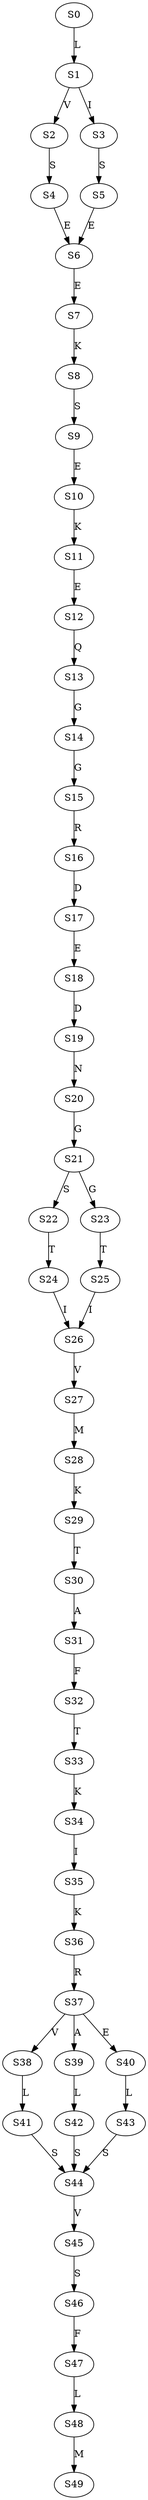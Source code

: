 strict digraph  {
	S0 -> S1 [ label = L ];
	S1 -> S2 [ label = V ];
	S1 -> S3 [ label = I ];
	S2 -> S4 [ label = S ];
	S3 -> S5 [ label = S ];
	S4 -> S6 [ label = E ];
	S5 -> S6 [ label = E ];
	S6 -> S7 [ label = E ];
	S7 -> S8 [ label = K ];
	S8 -> S9 [ label = S ];
	S9 -> S10 [ label = E ];
	S10 -> S11 [ label = K ];
	S11 -> S12 [ label = E ];
	S12 -> S13 [ label = Q ];
	S13 -> S14 [ label = G ];
	S14 -> S15 [ label = G ];
	S15 -> S16 [ label = R ];
	S16 -> S17 [ label = D ];
	S17 -> S18 [ label = E ];
	S18 -> S19 [ label = D ];
	S19 -> S20 [ label = N ];
	S20 -> S21 [ label = G ];
	S21 -> S22 [ label = S ];
	S21 -> S23 [ label = G ];
	S22 -> S24 [ label = T ];
	S23 -> S25 [ label = T ];
	S24 -> S26 [ label = I ];
	S25 -> S26 [ label = I ];
	S26 -> S27 [ label = V ];
	S27 -> S28 [ label = M ];
	S28 -> S29 [ label = K ];
	S29 -> S30 [ label = T ];
	S30 -> S31 [ label = A ];
	S31 -> S32 [ label = F ];
	S32 -> S33 [ label = T ];
	S33 -> S34 [ label = K ];
	S34 -> S35 [ label = I ];
	S35 -> S36 [ label = K ];
	S36 -> S37 [ label = R ];
	S37 -> S38 [ label = V ];
	S37 -> S39 [ label = A ];
	S37 -> S40 [ label = E ];
	S38 -> S41 [ label = L ];
	S39 -> S42 [ label = L ];
	S40 -> S43 [ label = L ];
	S41 -> S44 [ label = S ];
	S42 -> S44 [ label = S ];
	S43 -> S44 [ label = S ];
	S44 -> S45 [ label = V ];
	S45 -> S46 [ label = S ];
	S46 -> S47 [ label = F ];
	S47 -> S48 [ label = L ];
	S48 -> S49 [ label = M ];
}
